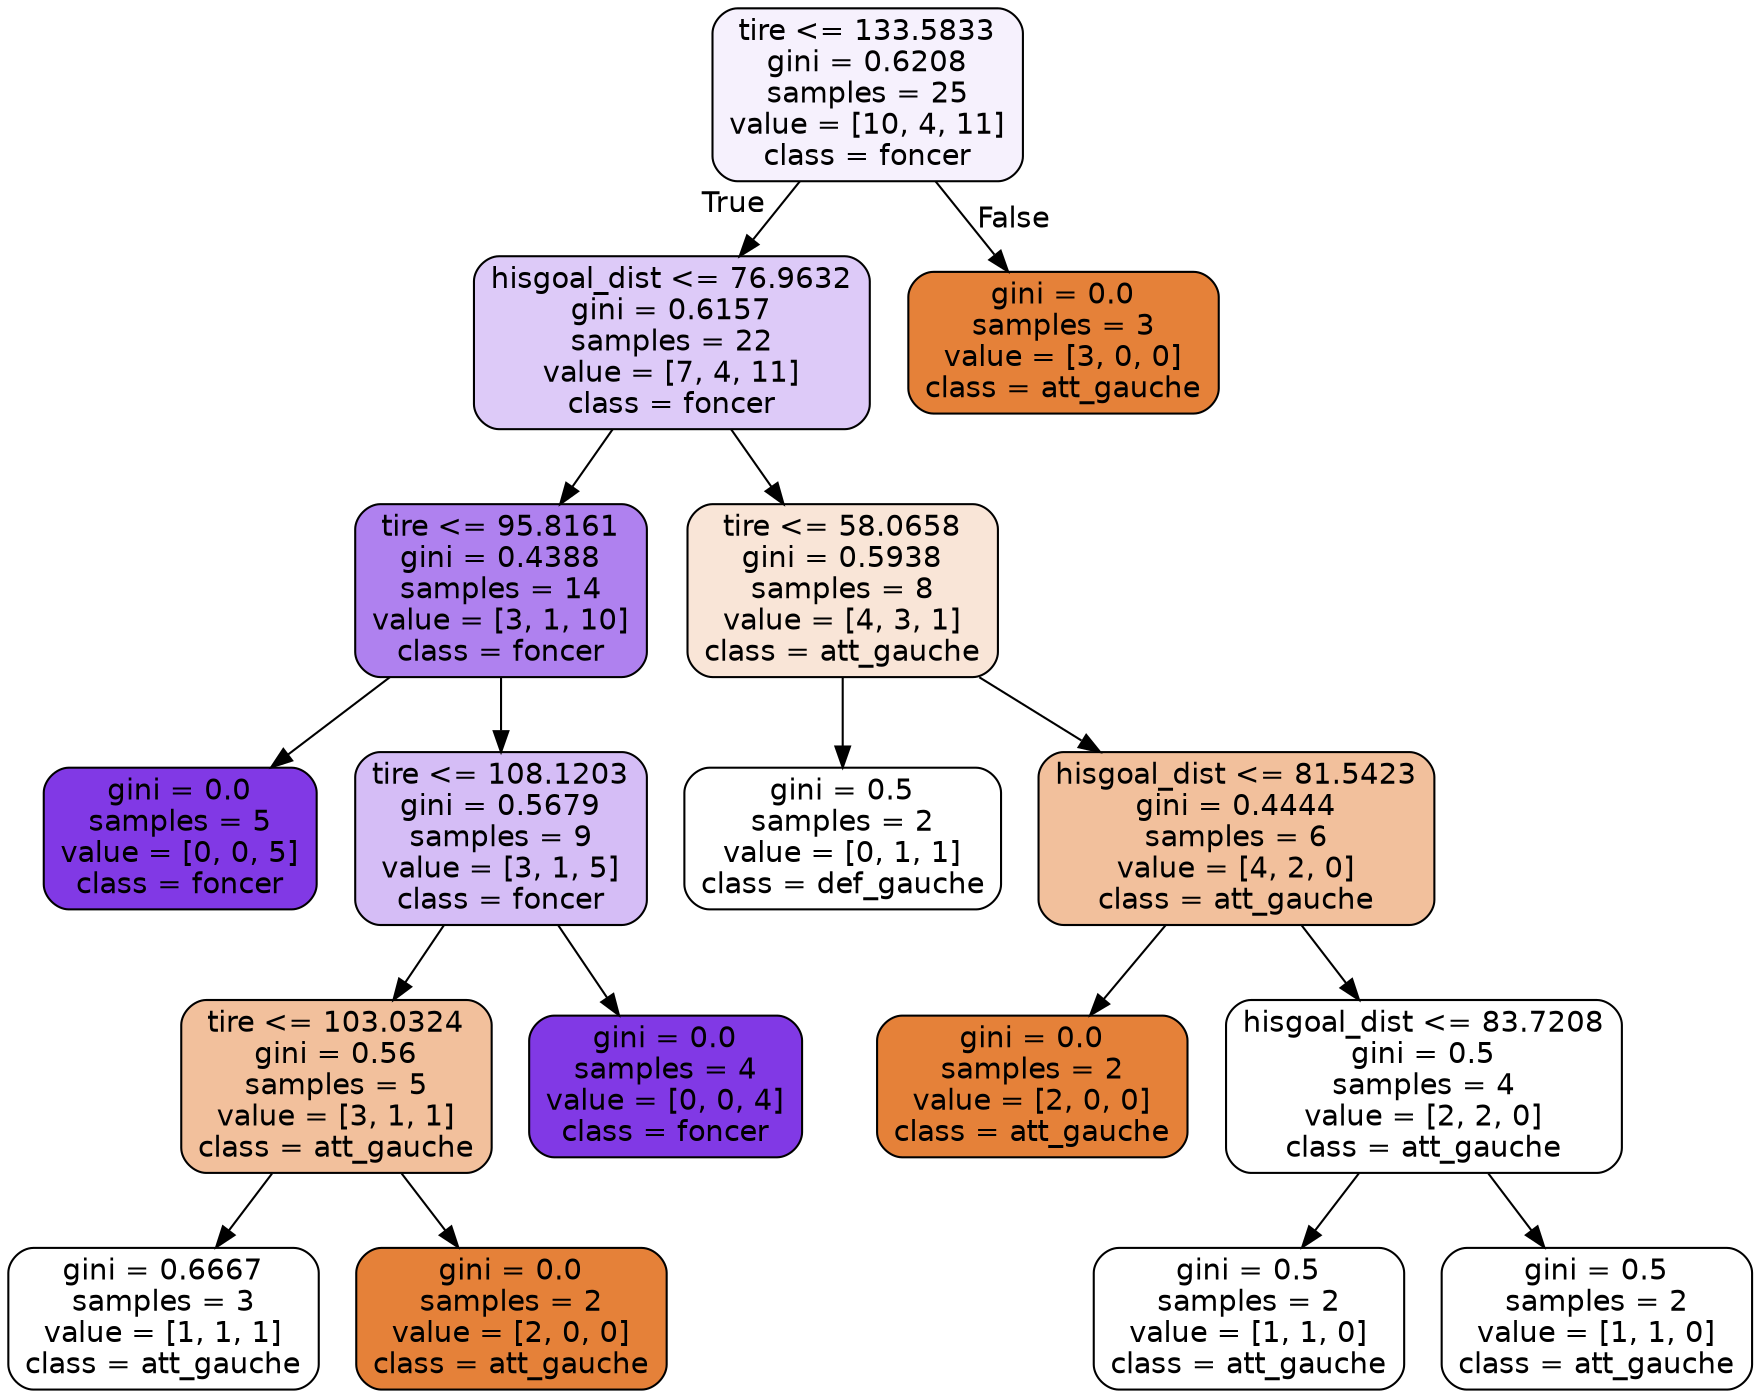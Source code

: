 digraph Tree {
node [shape=box, style="filled, rounded", color="black", fontname=helvetica] ;
edge [fontname=helvetica] ;
0 [label="tire <= 133.5833\ngini = 0.6208\nsamples = 25\nvalue = [10, 4, 11]\nclass = foncer", fillcolor="#8139e511"] ;
1 [label="hisgoal_dist <= 76.9632\ngini = 0.6157\nsamples = 22\nvalue = [7, 4, 11]\nclass = foncer", fillcolor="#8139e544"] ;
0 -> 1 [labeldistance=2.5, labelangle=45, headlabel="True"] ;
2 [label="tire <= 95.8161\ngini = 0.4388\nsamples = 14\nvalue = [3, 1, 10]\nclass = foncer", fillcolor="#8139e5a2"] ;
1 -> 2 ;
3 [label="gini = 0.0\nsamples = 5\nvalue = [0, 0, 5]\nclass = foncer", fillcolor="#8139e5ff"] ;
2 -> 3 ;
4 [label="tire <= 108.1203\ngini = 0.5679\nsamples = 9\nvalue = [3, 1, 5]\nclass = foncer", fillcolor="#8139e555"] ;
2 -> 4 ;
5 [label="tire <= 103.0324\ngini = 0.56\nsamples = 5\nvalue = [3, 1, 1]\nclass = att_gauche", fillcolor="#e581397f"] ;
4 -> 5 ;
6 [label="gini = 0.6667\nsamples = 3\nvalue = [1, 1, 1]\nclass = att_gauche", fillcolor="#e5813900"] ;
5 -> 6 ;
7 [label="gini = 0.0\nsamples = 2\nvalue = [2, 0, 0]\nclass = att_gauche", fillcolor="#e58139ff"] ;
5 -> 7 ;
8 [label="gini = 0.0\nsamples = 4\nvalue = [0, 0, 4]\nclass = foncer", fillcolor="#8139e5ff"] ;
4 -> 8 ;
9 [label="tire <= 58.0658\ngini = 0.5938\nsamples = 8\nvalue = [4, 3, 1]\nclass = att_gauche", fillcolor="#e5813933"] ;
1 -> 9 ;
10 [label="gini = 0.5\nsamples = 2\nvalue = [0, 1, 1]\nclass = def_gauche", fillcolor="#39e58100"] ;
9 -> 10 ;
11 [label="hisgoal_dist <= 81.5423\ngini = 0.4444\nsamples = 6\nvalue = [4, 2, 0]\nclass = att_gauche", fillcolor="#e581397f"] ;
9 -> 11 ;
12 [label="gini = 0.0\nsamples = 2\nvalue = [2, 0, 0]\nclass = att_gauche", fillcolor="#e58139ff"] ;
11 -> 12 ;
13 [label="hisgoal_dist <= 83.7208\ngini = 0.5\nsamples = 4\nvalue = [2, 2, 0]\nclass = att_gauche", fillcolor="#e5813900"] ;
11 -> 13 ;
14 [label="gini = 0.5\nsamples = 2\nvalue = [1, 1, 0]\nclass = att_gauche", fillcolor="#e5813900"] ;
13 -> 14 ;
15 [label="gini = 0.5\nsamples = 2\nvalue = [1, 1, 0]\nclass = att_gauche", fillcolor="#e5813900"] ;
13 -> 15 ;
16 [label="gini = 0.0\nsamples = 3\nvalue = [3, 0, 0]\nclass = att_gauche", fillcolor="#e58139ff"] ;
0 -> 16 [labeldistance=2.5, labelangle=-45, headlabel="False"] ;
}